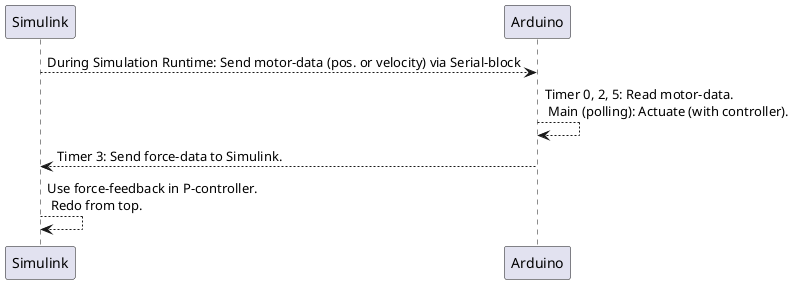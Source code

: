 @@startuml
Simulink --> Arduino : During Simulation Runtime: Send motor-data (pos. or velocity) via Serial-block
Arduino --> Arduino : Timer 0, 2, 5: Read motor-data.\n Main (polling): Actuate (with controller).
Arduino --> Simulink : Timer 3: Send force-data to Simulink. 
Simulink --> Simulink : Use force-feedback in P-controller.\n Redo from top.
@@enduml